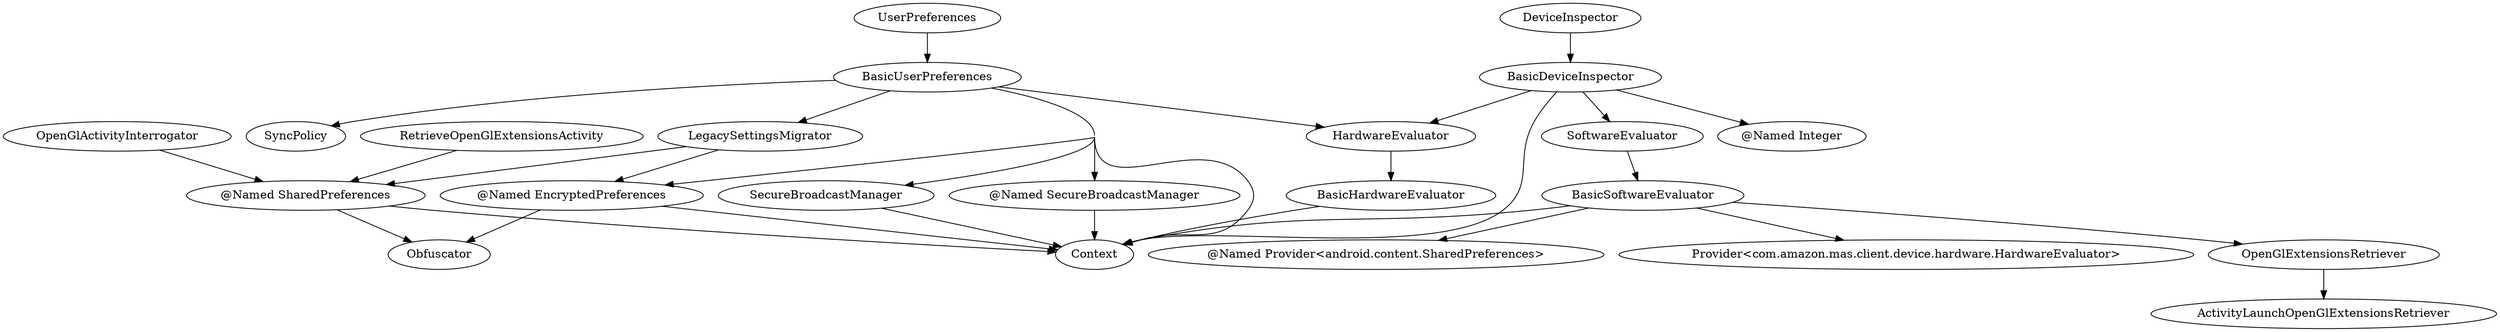 digraph G1 {
  concentrate = true;
  n2 [label="@Named EncryptedPreferences"];
  n2 -> Context;
  n2 -> Obfuscator;
  n3 [label="@Named SecureBroadcastManager"];
  n3 -> Context;
  n4 [label="@Named SharedPreferences"];
  n4 -> Context;
  n4 -> Obfuscator;
  n5 [label="@Named Integer"];
  BasicDeviceInspector -> n5;
  BasicDeviceInspector -> Context;
  BasicDeviceInspector -> HardwareEvaluator;
  BasicDeviceInspector -> SoftwareEvaluator;
  BasicHardwareEvaluator -> Context;
  n6 [label="@Named Provider<android.content.SharedPreferences>"];
  BasicSoftwareEvaluator -> n6;
  n7 [label="Provider<com.amazon.mas.client.device.hardware.HardwareEvaluator>"];
  BasicSoftwareEvaluator -> n7;
  BasicSoftwareEvaluator -> Context;
  BasicSoftwareEvaluator -> OpenGlExtensionsRetriever;
  BasicUserPreferences -> SecureBroadcastManager;
  BasicUserPreferences -> LegacySettingsMigrator;
  BasicUserPreferences -> n3;
  BasicUserPreferences -> n2;
  BasicUserPreferences -> Context;
  BasicUserPreferences -> HardwareEvaluator;
  BasicUserPreferences -> SyncPolicy;
  DeviceInspector -> BasicDeviceInspector;
  HardwareEvaluator -> BasicHardwareEvaluator;
  LegacySettingsMigrator -> n4;
  LegacySettingsMigrator -> n2;
  OpenGlActivityInterrogator -> n4;
  OpenGlExtensionsRetriever -> ActivityLaunchOpenGlExtensionsRetriever;
  RetrieveOpenGlExtensionsActivity -> n4;
  SecureBroadcastManager -> Context;
  SoftwareEvaluator -> BasicSoftwareEvaluator;
  UserPreferences -> BasicUserPreferences;
}

